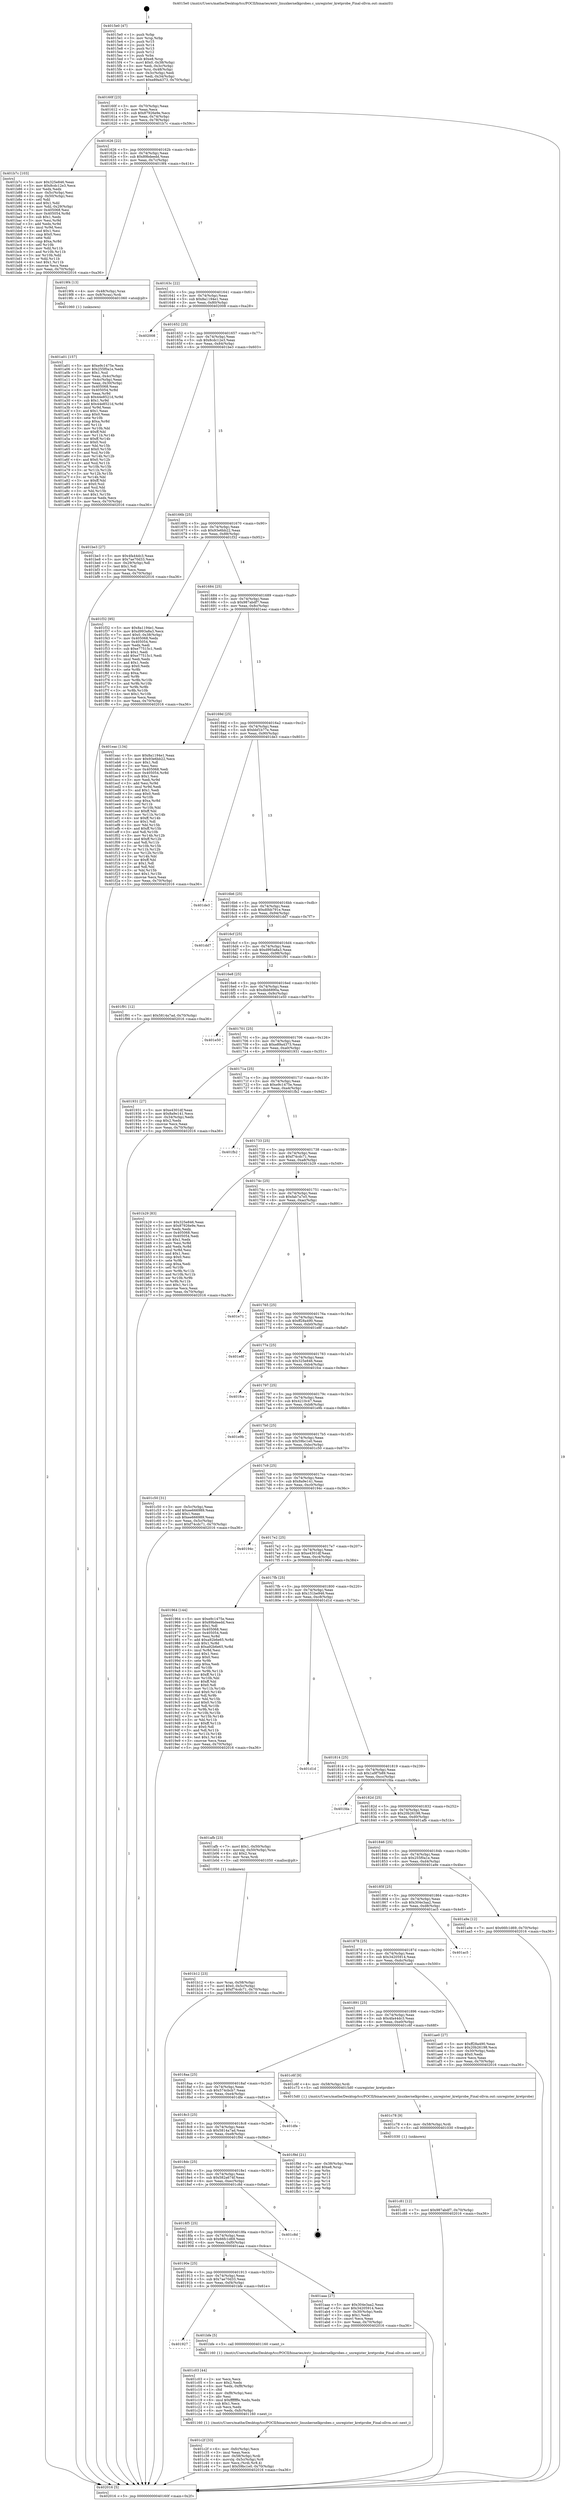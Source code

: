 digraph "0x4015e0" {
  label = "0x4015e0 (/mnt/c/Users/mathe/Desktop/tcc/POCII/binaries/extr_linuxkernelkprobes.c_unregister_kretprobe_Final-ollvm.out::main(0))"
  labelloc = "t"
  node[shape=record]

  Entry [label="",width=0.3,height=0.3,shape=circle,fillcolor=black,style=filled]
  "0x40160f" [label="{
     0x40160f [23]\l
     | [instrs]\l
     &nbsp;&nbsp;0x40160f \<+3\>: mov -0x70(%rbp),%eax\l
     &nbsp;&nbsp;0x401612 \<+2\>: mov %eax,%ecx\l
     &nbsp;&nbsp;0x401614 \<+6\>: sub $0x87926e9e,%ecx\l
     &nbsp;&nbsp;0x40161a \<+3\>: mov %eax,-0x74(%rbp)\l
     &nbsp;&nbsp;0x40161d \<+3\>: mov %ecx,-0x78(%rbp)\l
     &nbsp;&nbsp;0x401620 \<+6\>: je 0000000000401b7c \<main+0x59c\>\l
  }"]
  "0x401b7c" [label="{
     0x401b7c [103]\l
     | [instrs]\l
     &nbsp;&nbsp;0x401b7c \<+5\>: mov $0x325e846,%eax\l
     &nbsp;&nbsp;0x401b81 \<+5\>: mov $0x8cdc12e3,%ecx\l
     &nbsp;&nbsp;0x401b86 \<+2\>: xor %edx,%edx\l
     &nbsp;&nbsp;0x401b88 \<+3\>: mov -0x5c(%rbp),%esi\l
     &nbsp;&nbsp;0x401b8b \<+3\>: cmp -0x50(%rbp),%esi\l
     &nbsp;&nbsp;0x401b8e \<+4\>: setl %dil\l
     &nbsp;&nbsp;0x401b92 \<+4\>: and $0x1,%dil\l
     &nbsp;&nbsp;0x401b96 \<+4\>: mov %dil,-0x29(%rbp)\l
     &nbsp;&nbsp;0x401b9a \<+7\>: mov 0x405068,%esi\l
     &nbsp;&nbsp;0x401ba1 \<+8\>: mov 0x405054,%r8d\l
     &nbsp;&nbsp;0x401ba9 \<+3\>: sub $0x1,%edx\l
     &nbsp;&nbsp;0x401bac \<+3\>: mov %esi,%r9d\l
     &nbsp;&nbsp;0x401baf \<+3\>: add %edx,%r9d\l
     &nbsp;&nbsp;0x401bb2 \<+4\>: imul %r9d,%esi\l
     &nbsp;&nbsp;0x401bb6 \<+3\>: and $0x1,%esi\l
     &nbsp;&nbsp;0x401bb9 \<+3\>: cmp $0x0,%esi\l
     &nbsp;&nbsp;0x401bbc \<+4\>: sete %dil\l
     &nbsp;&nbsp;0x401bc0 \<+4\>: cmp $0xa,%r8d\l
     &nbsp;&nbsp;0x401bc4 \<+4\>: setl %r10b\l
     &nbsp;&nbsp;0x401bc8 \<+3\>: mov %dil,%r11b\l
     &nbsp;&nbsp;0x401bcb \<+3\>: and %r10b,%r11b\l
     &nbsp;&nbsp;0x401bce \<+3\>: xor %r10b,%dil\l
     &nbsp;&nbsp;0x401bd1 \<+3\>: or %dil,%r11b\l
     &nbsp;&nbsp;0x401bd4 \<+4\>: test $0x1,%r11b\l
     &nbsp;&nbsp;0x401bd8 \<+3\>: cmovne %ecx,%eax\l
     &nbsp;&nbsp;0x401bdb \<+3\>: mov %eax,-0x70(%rbp)\l
     &nbsp;&nbsp;0x401bde \<+5\>: jmp 0000000000402016 \<main+0xa36\>\l
  }"]
  "0x401626" [label="{
     0x401626 [22]\l
     | [instrs]\l
     &nbsp;&nbsp;0x401626 \<+5\>: jmp 000000000040162b \<main+0x4b\>\l
     &nbsp;&nbsp;0x40162b \<+3\>: mov -0x74(%rbp),%eax\l
     &nbsp;&nbsp;0x40162e \<+5\>: sub $0x89bdeedd,%eax\l
     &nbsp;&nbsp;0x401633 \<+3\>: mov %eax,-0x7c(%rbp)\l
     &nbsp;&nbsp;0x401636 \<+6\>: je 00000000004019f4 \<main+0x414\>\l
  }"]
  Exit [label="",width=0.3,height=0.3,shape=circle,fillcolor=black,style=filled,peripheries=2]
  "0x4019f4" [label="{
     0x4019f4 [13]\l
     | [instrs]\l
     &nbsp;&nbsp;0x4019f4 \<+4\>: mov -0x48(%rbp),%rax\l
     &nbsp;&nbsp;0x4019f8 \<+4\>: mov 0x8(%rax),%rdi\l
     &nbsp;&nbsp;0x4019fc \<+5\>: call 0000000000401060 \<atoi@plt\>\l
     | [calls]\l
     &nbsp;&nbsp;0x401060 \{1\} (unknown)\l
  }"]
  "0x40163c" [label="{
     0x40163c [22]\l
     | [instrs]\l
     &nbsp;&nbsp;0x40163c \<+5\>: jmp 0000000000401641 \<main+0x61\>\l
     &nbsp;&nbsp;0x401641 \<+3\>: mov -0x74(%rbp),%eax\l
     &nbsp;&nbsp;0x401644 \<+5\>: sub $0x8a1194e1,%eax\l
     &nbsp;&nbsp;0x401649 \<+3\>: mov %eax,-0x80(%rbp)\l
     &nbsp;&nbsp;0x40164c \<+6\>: je 0000000000402008 \<main+0xa28\>\l
  }"]
  "0x401c81" [label="{
     0x401c81 [12]\l
     | [instrs]\l
     &nbsp;&nbsp;0x401c81 \<+7\>: movl $0x987abdf7,-0x70(%rbp)\l
     &nbsp;&nbsp;0x401c88 \<+5\>: jmp 0000000000402016 \<main+0xa36\>\l
  }"]
  "0x402008" [label="{
     0x402008\l
  }", style=dashed]
  "0x401652" [label="{
     0x401652 [25]\l
     | [instrs]\l
     &nbsp;&nbsp;0x401652 \<+5\>: jmp 0000000000401657 \<main+0x77\>\l
     &nbsp;&nbsp;0x401657 \<+3\>: mov -0x74(%rbp),%eax\l
     &nbsp;&nbsp;0x40165a \<+5\>: sub $0x8cdc12e3,%eax\l
     &nbsp;&nbsp;0x40165f \<+6\>: mov %eax,-0x84(%rbp)\l
     &nbsp;&nbsp;0x401665 \<+6\>: je 0000000000401be3 \<main+0x603\>\l
  }"]
  "0x401c78" [label="{
     0x401c78 [9]\l
     | [instrs]\l
     &nbsp;&nbsp;0x401c78 \<+4\>: mov -0x58(%rbp),%rdi\l
     &nbsp;&nbsp;0x401c7c \<+5\>: call 0000000000401030 \<free@plt\>\l
     | [calls]\l
     &nbsp;&nbsp;0x401030 \{1\} (unknown)\l
  }"]
  "0x401be3" [label="{
     0x401be3 [27]\l
     | [instrs]\l
     &nbsp;&nbsp;0x401be3 \<+5\>: mov $0x4fa44dc3,%eax\l
     &nbsp;&nbsp;0x401be8 \<+5\>: mov $0x7ae70d33,%ecx\l
     &nbsp;&nbsp;0x401bed \<+3\>: mov -0x29(%rbp),%dl\l
     &nbsp;&nbsp;0x401bf0 \<+3\>: test $0x1,%dl\l
     &nbsp;&nbsp;0x401bf3 \<+3\>: cmovne %ecx,%eax\l
     &nbsp;&nbsp;0x401bf6 \<+3\>: mov %eax,-0x70(%rbp)\l
     &nbsp;&nbsp;0x401bf9 \<+5\>: jmp 0000000000402016 \<main+0xa36\>\l
  }"]
  "0x40166b" [label="{
     0x40166b [25]\l
     | [instrs]\l
     &nbsp;&nbsp;0x40166b \<+5\>: jmp 0000000000401670 \<main+0x90\>\l
     &nbsp;&nbsp;0x401670 \<+3\>: mov -0x74(%rbp),%eax\l
     &nbsp;&nbsp;0x401673 \<+5\>: sub $0x93e6bb22,%eax\l
     &nbsp;&nbsp;0x401678 \<+6\>: mov %eax,-0x88(%rbp)\l
     &nbsp;&nbsp;0x40167e \<+6\>: je 0000000000401f32 \<main+0x952\>\l
  }"]
  "0x401c2f" [label="{
     0x401c2f [33]\l
     | [instrs]\l
     &nbsp;&nbsp;0x401c2f \<+6\>: mov -0xfc(%rbp),%ecx\l
     &nbsp;&nbsp;0x401c35 \<+3\>: imul %eax,%ecx\l
     &nbsp;&nbsp;0x401c38 \<+4\>: mov -0x58(%rbp),%rdi\l
     &nbsp;&nbsp;0x401c3c \<+4\>: movslq -0x5c(%rbp),%r8\l
     &nbsp;&nbsp;0x401c40 \<+4\>: mov %ecx,(%rdi,%r8,4)\l
     &nbsp;&nbsp;0x401c44 \<+7\>: movl $0x59bc1e0,-0x70(%rbp)\l
     &nbsp;&nbsp;0x401c4b \<+5\>: jmp 0000000000402016 \<main+0xa36\>\l
  }"]
  "0x401f32" [label="{
     0x401f32 [95]\l
     | [instrs]\l
     &nbsp;&nbsp;0x401f32 \<+5\>: mov $0x8a1194e1,%eax\l
     &nbsp;&nbsp;0x401f37 \<+5\>: mov $0xd993a8a3,%ecx\l
     &nbsp;&nbsp;0x401f3c \<+7\>: movl $0x0,-0x38(%rbp)\l
     &nbsp;&nbsp;0x401f43 \<+7\>: mov 0x405068,%edx\l
     &nbsp;&nbsp;0x401f4a \<+7\>: mov 0x405054,%esi\l
     &nbsp;&nbsp;0x401f51 \<+2\>: mov %edx,%edi\l
     &nbsp;&nbsp;0x401f53 \<+6\>: sub $0xe77515c1,%edi\l
     &nbsp;&nbsp;0x401f59 \<+3\>: sub $0x1,%edi\l
     &nbsp;&nbsp;0x401f5c \<+6\>: add $0xe77515c1,%edi\l
     &nbsp;&nbsp;0x401f62 \<+3\>: imul %edi,%edx\l
     &nbsp;&nbsp;0x401f65 \<+3\>: and $0x1,%edx\l
     &nbsp;&nbsp;0x401f68 \<+3\>: cmp $0x0,%edx\l
     &nbsp;&nbsp;0x401f6b \<+4\>: sete %r8b\l
     &nbsp;&nbsp;0x401f6f \<+3\>: cmp $0xa,%esi\l
     &nbsp;&nbsp;0x401f72 \<+4\>: setl %r9b\l
     &nbsp;&nbsp;0x401f76 \<+3\>: mov %r8b,%r10b\l
     &nbsp;&nbsp;0x401f79 \<+3\>: and %r9b,%r10b\l
     &nbsp;&nbsp;0x401f7c \<+3\>: xor %r9b,%r8b\l
     &nbsp;&nbsp;0x401f7f \<+3\>: or %r8b,%r10b\l
     &nbsp;&nbsp;0x401f82 \<+4\>: test $0x1,%r10b\l
     &nbsp;&nbsp;0x401f86 \<+3\>: cmovne %ecx,%eax\l
     &nbsp;&nbsp;0x401f89 \<+3\>: mov %eax,-0x70(%rbp)\l
     &nbsp;&nbsp;0x401f8c \<+5\>: jmp 0000000000402016 \<main+0xa36\>\l
  }"]
  "0x401684" [label="{
     0x401684 [25]\l
     | [instrs]\l
     &nbsp;&nbsp;0x401684 \<+5\>: jmp 0000000000401689 \<main+0xa9\>\l
     &nbsp;&nbsp;0x401689 \<+3\>: mov -0x74(%rbp),%eax\l
     &nbsp;&nbsp;0x40168c \<+5\>: sub $0x987abdf7,%eax\l
     &nbsp;&nbsp;0x401691 \<+6\>: mov %eax,-0x8c(%rbp)\l
     &nbsp;&nbsp;0x401697 \<+6\>: je 0000000000401eac \<main+0x8cc\>\l
  }"]
  "0x401c03" [label="{
     0x401c03 [44]\l
     | [instrs]\l
     &nbsp;&nbsp;0x401c03 \<+2\>: xor %ecx,%ecx\l
     &nbsp;&nbsp;0x401c05 \<+5\>: mov $0x2,%edx\l
     &nbsp;&nbsp;0x401c0a \<+6\>: mov %edx,-0xf8(%rbp)\l
     &nbsp;&nbsp;0x401c10 \<+1\>: cltd\l
     &nbsp;&nbsp;0x401c11 \<+6\>: mov -0xf8(%rbp),%esi\l
     &nbsp;&nbsp;0x401c17 \<+2\>: idiv %esi\l
     &nbsp;&nbsp;0x401c19 \<+6\>: imul $0xfffffffe,%edx,%edx\l
     &nbsp;&nbsp;0x401c1f \<+3\>: sub $0x1,%ecx\l
     &nbsp;&nbsp;0x401c22 \<+2\>: sub %ecx,%edx\l
     &nbsp;&nbsp;0x401c24 \<+6\>: mov %edx,-0xfc(%rbp)\l
     &nbsp;&nbsp;0x401c2a \<+5\>: call 0000000000401160 \<next_i\>\l
     | [calls]\l
     &nbsp;&nbsp;0x401160 \{1\} (/mnt/c/Users/mathe/Desktop/tcc/POCII/binaries/extr_linuxkernelkprobes.c_unregister_kretprobe_Final-ollvm.out::next_i)\l
  }"]
  "0x401eac" [label="{
     0x401eac [134]\l
     | [instrs]\l
     &nbsp;&nbsp;0x401eac \<+5\>: mov $0x8a1194e1,%eax\l
     &nbsp;&nbsp;0x401eb1 \<+5\>: mov $0x93e6bb22,%ecx\l
     &nbsp;&nbsp;0x401eb6 \<+2\>: mov $0x1,%dl\l
     &nbsp;&nbsp;0x401eb8 \<+2\>: xor %esi,%esi\l
     &nbsp;&nbsp;0x401eba \<+7\>: mov 0x405068,%edi\l
     &nbsp;&nbsp;0x401ec1 \<+8\>: mov 0x405054,%r8d\l
     &nbsp;&nbsp;0x401ec9 \<+3\>: sub $0x1,%esi\l
     &nbsp;&nbsp;0x401ecc \<+3\>: mov %edi,%r9d\l
     &nbsp;&nbsp;0x401ecf \<+3\>: add %esi,%r9d\l
     &nbsp;&nbsp;0x401ed2 \<+4\>: imul %r9d,%edi\l
     &nbsp;&nbsp;0x401ed6 \<+3\>: and $0x1,%edi\l
     &nbsp;&nbsp;0x401ed9 \<+3\>: cmp $0x0,%edi\l
     &nbsp;&nbsp;0x401edc \<+4\>: sete %r10b\l
     &nbsp;&nbsp;0x401ee0 \<+4\>: cmp $0xa,%r8d\l
     &nbsp;&nbsp;0x401ee4 \<+4\>: setl %r11b\l
     &nbsp;&nbsp;0x401ee8 \<+3\>: mov %r10b,%bl\l
     &nbsp;&nbsp;0x401eeb \<+3\>: xor $0xff,%bl\l
     &nbsp;&nbsp;0x401eee \<+3\>: mov %r11b,%r14b\l
     &nbsp;&nbsp;0x401ef1 \<+4\>: xor $0xff,%r14b\l
     &nbsp;&nbsp;0x401ef5 \<+3\>: xor $0x1,%dl\l
     &nbsp;&nbsp;0x401ef8 \<+3\>: mov %bl,%r15b\l
     &nbsp;&nbsp;0x401efb \<+4\>: and $0xff,%r15b\l
     &nbsp;&nbsp;0x401eff \<+3\>: and %dl,%r10b\l
     &nbsp;&nbsp;0x401f02 \<+3\>: mov %r14b,%r12b\l
     &nbsp;&nbsp;0x401f05 \<+4\>: and $0xff,%r12b\l
     &nbsp;&nbsp;0x401f09 \<+3\>: and %dl,%r11b\l
     &nbsp;&nbsp;0x401f0c \<+3\>: or %r10b,%r15b\l
     &nbsp;&nbsp;0x401f0f \<+3\>: or %r11b,%r12b\l
     &nbsp;&nbsp;0x401f12 \<+3\>: xor %r12b,%r15b\l
     &nbsp;&nbsp;0x401f15 \<+3\>: or %r14b,%bl\l
     &nbsp;&nbsp;0x401f18 \<+3\>: xor $0xff,%bl\l
     &nbsp;&nbsp;0x401f1b \<+3\>: or $0x1,%dl\l
     &nbsp;&nbsp;0x401f1e \<+2\>: and %dl,%bl\l
     &nbsp;&nbsp;0x401f20 \<+3\>: or %bl,%r15b\l
     &nbsp;&nbsp;0x401f23 \<+4\>: test $0x1,%r15b\l
     &nbsp;&nbsp;0x401f27 \<+3\>: cmovne %ecx,%eax\l
     &nbsp;&nbsp;0x401f2a \<+3\>: mov %eax,-0x70(%rbp)\l
     &nbsp;&nbsp;0x401f2d \<+5\>: jmp 0000000000402016 \<main+0xa36\>\l
  }"]
  "0x40169d" [label="{
     0x40169d [25]\l
     | [instrs]\l
     &nbsp;&nbsp;0x40169d \<+5\>: jmp 00000000004016a2 \<main+0xc2\>\l
     &nbsp;&nbsp;0x4016a2 \<+3\>: mov -0x74(%rbp),%eax\l
     &nbsp;&nbsp;0x4016a5 \<+5\>: sub $0xbbf1b77e,%eax\l
     &nbsp;&nbsp;0x4016aa \<+6\>: mov %eax,-0x90(%rbp)\l
     &nbsp;&nbsp;0x4016b0 \<+6\>: je 0000000000401de3 \<main+0x803\>\l
  }"]
  "0x401927" [label="{
     0x401927\l
  }", style=dashed]
  "0x401de3" [label="{
     0x401de3\l
  }", style=dashed]
  "0x4016b6" [label="{
     0x4016b6 [25]\l
     | [instrs]\l
     &nbsp;&nbsp;0x4016b6 \<+5\>: jmp 00000000004016bb \<main+0xdb\>\l
     &nbsp;&nbsp;0x4016bb \<+3\>: mov -0x74(%rbp),%eax\l
     &nbsp;&nbsp;0x4016be \<+5\>: sub $0xd0bb791e,%eax\l
     &nbsp;&nbsp;0x4016c3 \<+6\>: mov %eax,-0x94(%rbp)\l
     &nbsp;&nbsp;0x4016c9 \<+6\>: je 0000000000401dd7 \<main+0x7f7\>\l
  }"]
  "0x401bfe" [label="{
     0x401bfe [5]\l
     | [instrs]\l
     &nbsp;&nbsp;0x401bfe \<+5\>: call 0000000000401160 \<next_i\>\l
     | [calls]\l
     &nbsp;&nbsp;0x401160 \{1\} (/mnt/c/Users/mathe/Desktop/tcc/POCII/binaries/extr_linuxkernelkprobes.c_unregister_kretprobe_Final-ollvm.out::next_i)\l
  }"]
  "0x401dd7" [label="{
     0x401dd7\l
  }", style=dashed]
  "0x4016cf" [label="{
     0x4016cf [25]\l
     | [instrs]\l
     &nbsp;&nbsp;0x4016cf \<+5\>: jmp 00000000004016d4 \<main+0xf4\>\l
     &nbsp;&nbsp;0x4016d4 \<+3\>: mov -0x74(%rbp),%eax\l
     &nbsp;&nbsp;0x4016d7 \<+5\>: sub $0xd993a8a3,%eax\l
     &nbsp;&nbsp;0x4016dc \<+6\>: mov %eax,-0x98(%rbp)\l
     &nbsp;&nbsp;0x4016e2 \<+6\>: je 0000000000401f91 \<main+0x9b1\>\l
  }"]
  "0x401b12" [label="{
     0x401b12 [23]\l
     | [instrs]\l
     &nbsp;&nbsp;0x401b12 \<+4\>: mov %rax,-0x58(%rbp)\l
     &nbsp;&nbsp;0x401b16 \<+7\>: movl $0x0,-0x5c(%rbp)\l
     &nbsp;&nbsp;0x401b1d \<+7\>: movl $0xf74cdc71,-0x70(%rbp)\l
     &nbsp;&nbsp;0x401b24 \<+5\>: jmp 0000000000402016 \<main+0xa36\>\l
  }"]
  "0x401f91" [label="{
     0x401f91 [12]\l
     | [instrs]\l
     &nbsp;&nbsp;0x401f91 \<+7\>: movl $0x5814a7ad,-0x70(%rbp)\l
     &nbsp;&nbsp;0x401f98 \<+5\>: jmp 0000000000402016 \<main+0xa36\>\l
  }"]
  "0x4016e8" [label="{
     0x4016e8 [25]\l
     | [instrs]\l
     &nbsp;&nbsp;0x4016e8 \<+5\>: jmp 00000000004016ed \<main+0x10d\>\l
     &nbsp;&nbsp;0x4016ed \<+3\>: mov -0x74(%rbp),%eax\l
     &nbsp;&nbsp;0x4016f0 \<+5\>: sub $0xdbb6890a,%eax\l
     &nbsp;&nbsp;0x4016f5 \<+6\>: mov %eax,-0x9c(%rbp)\l
     &nbsp;&nbsp;0x4016fb \<+6\>: je 0000000000401e50 \<main+0x870\>\l
  }"]
  "0x40190e" [label="{
     0x40190e [25]\l
     | [instrs]\l
     &nbsp;&nbsp;0x40190e \<+5\>: jmp 0000000000401913 \<main+0x333\>\l
     &nbsp;&nbsp;0x401913 \<+3\>: mov -0x74(%rbp),%eax\l
     &nbsp;&nbsp;0x401916 \<+5\>: sub $0x7ae70d33,%eax\l
     &nbsp;&nbsp;0x40191b \<+6\>: mov %eax,-0xf4(%rbp)\l
     &nbsp;&nbsp;0x401921 \<+6\>: je 0000000000401bfe \<main+0x61e\>\l
  }"]
  "0x401e50" [label="{
     0x401e50\l
  }", style=dashed]
  "0x401701" [label="{
     0x401701 [25]\l
     | [instrs]\l
     &nbsp;&nbsp;0x401701 \<+5\>: jmp 0000000000401706 \<main+0x126\>\l
     &nbsp;&nbsp;0x401706 \<+3\>: mov -0x74(%rbp),%eax\l
     &nbsp;&nbsp;0x401709 \<+5\>: sub $0xe89a4373,%eax\l
     &nbsp;&nbsp;0x40170e \<+6\>: mov %eax,-0xa0(%rbp)\l
     &nbsp;&nbsp;0x401714 \<+6\>: je 0000000000401931 \<main+0x351\>\l
  }"]
  "0x401aaa" [label="{
     0x401aaa [27]\l
     | [instrs]\l
     &nbsp;&nbsp;0x401aaa \<+5\>: mov $0x304e3aa2,%eax\l
     &nbsp;&nbsp;0x401aaf \<+5\>: mov $0x34205914,%ecx\l
     &nbsp;&nbsp;0x401ab4 \<+3\>: mov -0x30(%rbp),%edx\l
     &nbsp;&nbsp;0x401ab7 \<+3\>: cmp $0x1,%edx\l
     &nbsp;&nbsp;0x401aba \<+3\>: cmovl %ecx,%eax\l
     &nbsp;&nbsp;0x401abd \<+3\>: mov %eax,-0x70(%rbp)\l
     &nbsp;&nbsp;0x401ac0 \<+5\>: jmp 0000000000402016 \<main+0xa36\>\l
  }"]
  "0x401931" [label="{
     0x401931 [27]\l
     | [instrs]\l
     &nbsp;&nbsp;0x401931 \<+5\>: mov $0xe4301df,%eax\l
     &nbsp;&nbsp;0x401936 \<+5\>: mov $0x8a9e141,%ecx\l
     &nbsp;&nbsp;0x40193b \<+3\>: mov -0x34(%rbp),%edx\l
     &nbsp;&nbsp;0x40193e \<+3\>: cmp $0x2,%edx\l
     &nbsp;&nbsp;0x401941 \<+3\>: cmovne %ecx,%eax\l
     &nbsp;&nbsp;0x401944 \<+3\>: mov %eax,-0x70(%rbp)\l
     &nbsp;&nbsp;0x401947 \<+5\>: jmp 0000000000402016 \<main+0xa36\>\l
  }"]
  "0x40171a" [label="{
     0x40171a [25]\l
     | [instrs]\l
     &nbsp;&nbsp;0x40171a \<+5\>: jmp 000000000040171f \<main+0x13f\>\l
     &nbsp;&nbsp;0x40171f \<+3\>: mov -0x74(%rbp),%eax\l
     &nbsp;&nbsp;0x401722 \<+5\>: sub $0xe9c1475e,%eax\l
     &nbsp;&nbsp;0x401727 \<+6\>: mov %eax,-0xa4(%rbp)\l
     &nbsp;&nbsp;0x40172d \<+6\>: je 0000000000401fb2 \<main+0x9d2\>\l
  }"]
  "0x402016" [label="{
     0x402016 [5]\l
     | [instrs]\l
     &nbsp;&nbsp;0x402016 \<+5\>: jmp 000000000040160f \<main+0x2f\>\l
  }"]
  "0x4015e0" [label="{
     0x4015e0 [47]\l
     | [instrs]\l
     &nbsp;&nbsp;0x4015e0 \<+1\>: push %rbp\l
     &nbsp;&nbsp;0x4015e1 \<+3\>: mov %rsp,%rbp\l
     &nbsp;&nbsp;0x4015e4 \<+2\>: push %r15\l
     &nbsp;&nbsp;0x4015e6 \<+2\>: push %r14\l
     &nbsp;&nbsp;0x4015e8 \<+2\>: push %r13\l
     &nbsp;&nbsp;0x4015ea \<+2\>: push %r12\l
     &nbsp;&nbsp;0x4015ec \<+1\>: push %rbx\l
     &nbsp;&nbsp;0x4015ed \<+7\>: sub $0xe8,%rsp\l
     &nbsp;&nbsp;0x4015f4 \<+7\>: movl $0x0,-0x38(%rbp)\l
     &nbsp;&nbsp;0x4015fb \<+3\>: mov %edi,-0x3c(%rbp)\l
     &nbsp;&nbsp;0x4015fe \<+4\>: mov %rsi,-0x48(%rbp)\l
     &nbsp;&nbsp;0x401602 \<+3\>: mov -0x3c(%rbp),%edi\l
     &nbsp;&nbsp;0x401605 \<+3\>: mov %edi,-0x34(%rbp)\l
     &nbsp;&nbsp;0x401608 \<+7\>: movl $0xe89a4373,-0x70(%rbp)\l
  }"]
  "0x4018f5" [label="{
     0x4018f5 [25]\l
     | [instrs]\l
     &nbsp;&nbsp;0x4018f5 \<+5\>: jmp 00000000004018fa \<main+0x31a\>\l
     &nbsp;&nbsp;0x4018fa \<+3\>: mov -0x74(%rbp),%eax\l
     &nbsp;&nbsp;0x4018fd \<+5\>: sub $0x66fc1d69,%eax\l
     &nbsp;&nbsp;0x401902 \<+6\>: mov %eax,-0xf0(%rbp)\l
     &nbsp;&nbsp;0x401908 \<+6\>: je 0000000000401aaa \<main+0x4ca\>\l
  }"]
  "0x401fb2" [label="{
     0x401fb2\l
  }", style=dashed]
  "0x401733" [label="{
     0x401733 [25]\l
     | [instrs]\l
     &nbsp;&nbsp;0x401733 \<+5\>: jmp 0000000000401738 \<main+0x158\>\l
     &nbsp;&nbsp;0x401738 \<+3\>: mov -0x74(%rbp),%eax\l
     &nbsp;&nbsp;0x40173b \<+5\>: sub $0xf74cdc71,%eax\l
     &nbsp;&nbsp;0x401740 \<+6\>: mov %eax,-0xa8(%rbp)\l
     &nbsp;&nbsp;0x401746 \<+6\>: je 0000000000401b29 \<main+0x549\>\l
  }"]
  "0x401c8d" [label="{
     0x401c8d\l
  }", style=dashed]
  "0x401b29" [label="{
     0x401b29 [83]\l
     | [instrs]\l
     &nbsp;&nbsp;0x401b29 \<+5\>: mov $0x325e846,%eax\l
     &nbsp;&nbsp;0x401b2e \<+5\>: mov $0x87926e9e,%ecx\l
     &nbsp;&nbsp;0x401b33 \<+2\>: xor %edx,%edx\l
     &nbsp;&nbsp;0x401b35 \<+7\>: mov 0x405068,%esi\l
     &nbsp;&nbsp;0x401b3c \<+7\>: mov 0x405054,%edi\l
     &nbsp;&nbsp;0x401b43 \<+3\>: sub $0x1,%edx\l
     &nbsp;&nbsp;0x401b46 \<+3\>: mov %esi,%r8d\l
     &nbsp;&nbsp;0x401b49 \<+3\>: add %edx,%r8d\l
     &nbsp;&nbsp;0x401b4c \<+4\>: imul %r8d,%esi\l
     &nbsp;&nbsp;0x401b50 \<+3\>: and $0x1,%esi\l
     &nbsp;&nbsp;0x401b53 \<+3\>: cmp $0x0,%esi\l
     &nbsp;&nbsp;0x401b56 \<+4\>: sete %r9b\l
     &nbsp;&nbsp;0x401b5a \<+3\>: cmp $0xa,%edi\l
     &nbsp;&nbsp;0x401b5d \<+4\>: setl %r10b\l
     &nbsp;&nbsp;0x401b61 \<+3\>: mov %r9b,%r11b\l
     &nbsp;&nbsp;0x401b64 \<+3\>: and %r10b,%r11b\l
     &nbsp;&nbsp;0x401b67 \<+3\>: xor %r10b,%r9b\l
     &nbsp;&nbsp;0x401b6a \<+3\>: or %r9b,%r11b\l
     &nbsp;&nbsp;0x401b6d \<+4\>: test $0x1,%r11b\l
     &nbsp;&nbsp;0x401b71 \<+3\>: cmovne %ecx,%eax\l
     &nbsp;&nbsp;0x401b74 \<+3\>: mov %eax,-0x70(%rbp)\l
     &nbsp;&nbsp;0x401b77 \<+5\>: jmp 0000000000402016 \<main+0xa36\>\l
  }"]
  "0x40174c" [label="{
     0x40174c [25]\l
     | [instrs]\l
     &nbsp;&nbsp;0x40174c \<+5\>: jmp 0000000000401751 \<main+0x171\>\l
     &nbsp;&nbsp;0x401751 \<+3\>: mov -0x74(%rbp),%eax\l
     &nbsp;&nbsp;0x401754 \<+5\>: sub $0xfab7a7e5,%eax\l
     &nbsp;&nbsp;0x401759 \<+6\>: mov %eax,-0xac(%rbp)\l
     &nbsp;&nbsp;0x40175f \<+6\>: je 0000000000401e71 \<main+0x891\>\l
  }"]
  "0x4018dc" [label="{
     0x4018dc [25]\l
     | [instrs]\l
     &nbsp;&nbsp;0x4018dc \<+5\>: jmp 00000000004018e1 \<main+0x301\>\l
     &nbsp;&nbsp;0x4018e1 \<+3\>: mov -0x74(%rbp),%eax\l
     &nbsp;&nbsp;0x4018e4 \<+5\>: sub $0x582a674f,%eax\l
     &nbsp;&nbsp;0x4018e9 \<+6\>: mov %eax,-0xec(%rbp)\l
     &nbsp;&nbsp;0x4018ef \<+6\>: je 0000000000401c8d \<main+0x6ad\>\l
  }"]
  "0x401e71" [label="{
     0x401e71\l
  }", style=dashed]
  "0x401765" [label="{
     0x401765 [25]\l
     | [instrs]\l
     &nbsp;&nbsp;0x401765 \<+5\>: jmp 000000000040176a \<main+0x18a\>\l
     &nbsp;&nbsp;0x40176a \<+3\>: mov -0x74(%rbp),%eax\l
     &nbsp;&nbsp;0x40176d \<+5\>: sub $0xff28a490,%eax\l
     &nbsp;&nbsp;0x401772 \<+6\>: mov %eax,-0xb0(%rbp)\l
     &nbsp;&nbsp;0x401778 \<+6\>: je 0000000000401e8f \<main+0x8af\>\l
  }"]
  "0x401f9d" [label="{
     0x401f9d [21]\l
     | [instrs]\l
     &nbsp;&nbsp;0x401f9d \<+3\>: mov -0x38(%rbp),%eax\l
     &nbsp;&nbsp;0x401fa0 \<+7\>: add $0xe8,%rsp\l
     &nbsp;&nbsp;0x401fa7 \<+1\>: pop %rbx\l
     &nbsp;&nbsp;0x401fa8 \<+2\>: pop %r12\l
     &nbsp;&nbsp;0x401faa \<+2\>: pop %r13\l
     &nbsp;&nbsp;0x401fac \<+2\>: pop %r14\l
     &nbsp;&nbsp;0x401fae \<+2\>: pop %r15\l
     &nbsp;&nbsp;0x401fb0 \<+1\>: pop %rbp\l
     &nbsp;&nbsp;0x401fb1 \<+1\>: ret\l
  }"]
  "0x401e8f" [label="{
     0x401e8f\l
  }", style=dashed]
  "0x40177e" [label="{
     0x40177e [25]\l
     | [instrs]\l
     &nbsp;&nbsp;0x40177e \<+5\>: jmp 0000000000401783 \<main+0x1a3\>\l
     &nbsp;&nbsp;0x401783 \<+3\>: mov -0x74(%rbp),%eax\l
     &nbsp;&nbsp;0x401786 \<+5\>: sub $0x325e846,%eax\l
     &nbsp;&nbsp;0x40178b \<+6\>: mov %eax,-0xb4(%rbp)\l
     &nbsp;&nbsp;0x401791 \<+6\>: je 0000000000401fce \<main+0x9ee\>\l
  }"]
  "0x4018c3" [label="{
     0x4018c3 [25]\l
     | [instrs]\l
     &nbsp;&nbsp;0x4018c3 \<+5\>: jmp 00000000004018c8 \<main+0x2e8\>\l
     &nbsp;&nbsp;0x4018c8 \<+3\>: mov -0x74(%rbp),%eax\l
     &nbsp;&nbsp;0x4018cb \<+5\>: sub $0x5814a7ad,%eax\l
     &nbsp;&nbsp;0x4018d0 \<+6\>: mov %eax,-0xe8(%rbp)\l
     &nbsp;&nbsp;0x4018d6 \<+6\>: je 0000000000401f9d \<main+0x9bd\>\l
  }"]
  "0x401fce" [label="{
     0x401fce\l
  }", style=dashed]
  "0x401797" [label="{
     0x401797 [25]\l
     | [instrs]\l
     &nbsp;&nbsp;0x401797 \<+5\>: jmp 000000000040179c \<main+0x1bc\>\l
     &nbsp;&nbsp;0x40179c \<+3\>: mov -0x74(%rbp),%eax\l
     &nbsp;&nbsp;0x40179f \<+5\>: sub $0x4210c47,%eax\l
     &nbsp;&nbsp;0x4017a4 \<+6\>: mov %eax,-0xb8(%rbp)\l
     &nbsp;&nbsp;0x4017aa \<+6\>: je 0000000000401e9b \<main+0x8bb\>\l
  }"]
  "0x401dfe" [label="{
     0x401dfe\l
  }", style=dashed]
  "0x401e9b" [label="{
     0x401e9b\l
  }", style=dashed]
  "0x4017b0" [label="{
     0x4017b0 [25]\l
     | [instrs]\l
     &nbsp;&nbsp;0x4017b0 \<+5\>: jmp 00000000004017b5 \<main+0x1d5\>\l
     &nbsp;&nbsp;0x4017b5 \<+3\>: mov -0x74(%rbp),%eax\l
     &nbsp;&nbsp;0x4017b8 \<+5\>: sub $0x59bc1e0,%eax\l
     &nbsp;&nbsp;0x4017bd \<+6\>: mov %eax,-0xbc(%rbp)\l
     &nbsp;&nbsp;0x4017c3 \<+6\>: je 0000000000401c50 \<main+0x670\>\l
  }"]
  "0x4018aa" [label="{
     0x4018aa [25]\l
     | [instrs]\l
     &nbsp;&nbsp;0x4018aa \<+5\>: jmp 00000000004018af \<main+0x2cf\>\l
     &nbsp;&nbsp;0x4018af \<+3\>: mov -0x74(%rbp),%eax\l
     &nbsp;&nbsp;0x4018b2 \<+5\>: sub $0x574cbcb7,%eax\l
     &nbsp;&nbsp;0x4018b7 \<+6\>: mov %eax,-0xe4(%rbp)\l
     &nbsp;&nbsp;0x4018bd \<+6\>: je 0000000000401dfe \<main+0x81e\>\l
  }"]
  "0x401c50" [label="{
     0x401c50 [31]\l
     | [instrs]\l
     &nbsp;&nbsp;0x401c50 \<+3\>: mov -0x5c(%rbp),%eax\l
     &nbsp;&nbsp;0x401c53 \<+5\>: add $0xee666989,%eax\l
     &nbsp;&nbsp;0x401c58 \<+3\>: add $0x1,%eax\l
     &nbsp;&nbsp;0x401c5b \<+5\>: sub $0xee666989,%eax\l
     &nbsp;&nbsp;0x401c60 \<+3\>: mov %eax,-0x5c(%rbp)\l
     &nbsp;&nbsp;0x401c63 \<+7\>: movl $0xf74cdc71,-0x70(%rbp)\l
     &nbsp;&nbsp;0x401c6a \<+5\>: jmp 0000000000402016 \<main+0xa36\>\l
  }"]
  "0x4017c9" [label="{
     0x4017c9 [25]\l
     | [instrs]\l
     &nbsp;&nbsp;0x4017c9 \<+5\>: jmp 00000000004017ce \<main+0x1ee\>\l
     &nbsp;&nbsp;0x4017ce \<+3\>: mov -0x74(%rbp),%eax\l
     &nbsp;&nbsp;0x4017d1 \<+5\>: sub $0x8a9e141,%eax\l
     &nbsp;&nbsp;0x4017d6 \<+6\>: mov %eax,-0xc0(%rbp)\l
     &nbsp;&nbsp;0x4017dc \<+6\>: je 000000000040194c \<main+0x36c\>\l
  }"]
  "0x401c6f" [label="{
     0x401c6f [9]\l
     | [instrs]\l
     &nbsp;&nbsp;0x401c6f \<+4\>: mov -0x58(%rbp),%rdi\l
     &nbsp;&nbsp;0x401c73 \<+5\>: call 00000000004015d0 \<unregister_kretprobe\>\l
     | [calls]\l
     &nbsp;&nbsp;0x4015d0 \{1\} (/mnt/c/Users/mathe/Desktop/tcc/POCII/binaries/extr_linuxkernelkprobes.c_unregister_kretprobe_Final-ollvm.out::unregister_kretprobe)\l
  }"]
  "0x40194c" [label="{
     0x40194c\l
  }", style=dashed]
  "0x4017e2" [label="{
     0x4017e2 [25]\l
     | [instrs]\l
     &nbsp;&nbsp;0x4017e2 \<+5\>: jmp 00000000004017e7 \<main+0x207\>\l
     &nbsp;&nbsp;0x4017e7 \<+3\>: mov -0x74(%rbp),%eax\l
     &nbsp;&nbsp;0x4017ea \<+5\>: sub $0xe4301df,%eax\l
     &nbsp;&nbsp;0x4017ef \<+6\>: mov %eax,-0xc4(%rbp)\l
     &nbsp;&nbsp;0x4017f5 \<+6\>: je 0000000000401964 \<main+0x384\>\l
  }"]
  "0x401891" [label="{
     0x401891 [25]\l
     | [instrs]\l
     &nbsp;&nbsp;0x401891 \<+5\>: jmp 0000000000401896 \<main+0x2b6\>\l
     &nbsp;&nbsp;0x401896 \<+3\>: mov -0x74(%rbp),%eax\l
     &nbsp;&nbsp;0x401899 \<+5\>: sub $0x4fa44dc3,%eax\l
     &nbsp;&nbsp;0x40189e \<+6\>: mov %eax,-0xe0(%rbp)\l
     &nbsp;&nbsp;0x4018a4 \<+6\>: je 0000000000401c6f \<main+0x68f\>\l
  }"]
  "0x401964" [label="{
     0x401964 [144]\l
     | [instrs]\l
     &nbsp;&nbsp;0x401964 \<+5\>: mov $0xe9c1475e,%eax\l
     &nbsp;&nbsp;0x401969 \<+5\>: mov $0x89bdeedd,%ecx\l
     &nbsp;&nbsp;0x40196e \<+2\>: mov $0x1,%dl\l
     &nbsp;&nbsp;0x401970 \<+7\>: mov 0x405068,%esi\l
     &nbsp;&nbsp;0x401977 \<+7\>: mov 0x405054,%edi\l
     &nbsp;&nbsp;0x40197e \<+3\>: mov %esi,%r8d\l
     &nbsp;&nbsp;0x401981 \<+7\>: add $0xa92b6e65,%r8d\l
     &nbsp;&nbsp;0x401988 \<+4\>: sub $0x1,%r8d\l
     &nbsp;&nbsp;0x40198c \<+7\>: sub $0xa92b6e65,%r8d\l
     &nbsp;&nbsp;0x401993 \<+4\>: imul %r8d,%esi\l
     &nbsp;&nbsp;0x401997 \<+3\>: and $0x1,%esi\l
     &nbsp;&nbsp;0x40199a \<+3\>: cmp $0x0,%esi\l
     &nbsp;&nbsp;0x40199d \<+4\>: sete %r9b\l
     &nbsp;&nbsp;0x4019a1 \<+3\>: cmp $0xa,%edi\l
     &nbsp;&nbsp;0x4019a4 \<+4\>: setl %r10b\l
     &nbsp;&nbsp;0x4019a8 \<+3\>: mov %r9b,%r11b\l
     &nbsp;&nbsp;0x4019ab \<+4\>: xor $0xff,%r11b\l
     &nbsp;&nbsp;0x4019af \<+3\>: mov %r10b,%bl\l
     &nbsp;&nbsp;0x4019b2 \<+3\>: xor $0xff,%bl\l
     &nbsp;&nbsp;0x4019b5 \<+3\>: xor $0x0,%dl\l
     &nbsp;&nbsp;0x4019b8 \<+3\>: mov %r11b,%r14b\l
     &nbsp;&nbsp;0x4019bb \<+4\>: and $0x0,%r14b\l
     &nbsp;&nbsp;0x4019bf \<+3\>: and %dl,%r9b\l
     &nbsp;&nbsp;0x4019c2 \<+3\>: mov %bl,%r15b\l
     &nbsp;&nbsp;0x4019c5 \<+4\>: and $0x0,%r15b\l
     &nbsp;&nbsp;0x4019c9 \<+3\>: and %dl,%r10b\l
     &nbsp;&nbsp;0x4019cc \<+3\>: or %r9b,%r14b\l
     &nbsp;&nbsp;0x4019cf \<+3\>: or %r10b,%r15b\l
     &nbsp;&nbsp;0x4019d2 \<+3\>: xor %r15b,%r14b\l
     &nbsp;&nbsp;0x4019d5 \<+3\>: or %bl,%r11b\l
     &nbsp;&nbsp;0x4019d8 \<+4\>: xor $0xff,%r11b\l
     &nbsp;&nbsp;0x4019dc \<+3\>: or $0x0,%dl\l
     &nbsp;&nbsp;0x4019df \<+3\>: and %dl,%r11b\l
     &nbsp;&nbsp;0x4019e2 \<+3\>: or %r11b,%r14b\l
     &nbsp;&nbsp;0x4019e5 \<+4\>: test $0x1,%r14b\l
     &nbsp;&nbsp;0x4019e9 \<+3\>: cmovne %ecx,%eax\l
     &nbsp;&nbsp;0x4019ec \<+3\>: mov %eax,-0x70(%rbp)\l
     &nbsp;&nbsp;0x4019ef \<+5\>: jmp 0000000000402016 \<main+0xa36\>\l
  }"]
  "0x4017fb" [label="{
     0x4017fb [25]\l
     | [instrs]\l
     &nbsp;&nbsp;0x4017fb \<+5\>: jmp 0000000000401800 \<main+0x220\>\l
     &nbsp;&nbsp;0x401800 \<+3\>: mov -0x74(%rbp),%eax\l
     &nbsp;&nbsp;0x401803 \<+5\>: sub $0x151be946,%eax\l
     &nbsp;&nbsp;0x401808 \<+6\>: mov %eax,-0xc8(%rbp)\l
     &nbsp;&nbsp;0x40180e \<+6\>: je 0000000000401d1d \<main+0x73d\>\l
  }"]
  "0x401a01" [label="{
     0x401a01 [157]\l
     | [instrs]\l
     &nbsp;&nbsp;0x401a01 \<+5\>: mov $0xe9c1475e,%ecx\l
     &nbsp;&nbsp;0x401a06 \<+5\>: mov $0x255f0a1e,%edx\l
     &nbsp;&nbsp;0x401a0b \<+3\>: mov $0x1,%sil\l
     &nbsp;&nbsp;0x401a0e \<+3\>: mov %eax,-0x4c(%rbp)\l
     &nbsp;&nbsp;0x401a11 \<+3\>: mov -0x4c(%rbp),%eax\l
     &nbsp;&nbsp;0x401a14 \<+3\>: mov %eax,-0x30(%rbp)\l
     &nbsp;&nbsp;0x401a17 \<+7\>: mov 0x405068,%eax\l
     &nbsp;&nbsp;0x401a1e \<+8\>: mov 0x405054,%r8d\l
     &nbsp;&nbsp;0x401a26 \<+3\>: mov %eax,%r9d\l
     &nbsp;&nbsp;0x401a29 \<+7\>: sub $0x44e8521d,%r9d\l
     &nbsp;&nbsp;0x401a30 \<+4\>: sub $0x1,%r9d\l
     &nbsp;&nbsp;0x401a34 \<+7\>: add $0x44e8521d,%r9d\l
     &nbsp;&nbsp;0x401a3b \<+4\>: imul %r9d,%eax\l
     &nbsp;&nbsp;0x401a3f \<+3\>: and $0x1,%eax\l
     &nbsp;&nbsp;0x401a42 \<+3\>: cmp $0x0,%eax\l
     &nbsp;&nbsp;0x401a45 \<+4\>: sete %r10b\l
     &nbsp;&nbsp;0x401a49 \<+4\>: cmp $0xa,%r8d\l
     &nbsp;&nbsp;0x401a4d \<+4\>: setl %r11b\l
     &nbsp;&nbsp;0x401a51 \<+3\>: mov %r10b,%bl\l
     &nbsp;&nbsp;0x401a54 \<+3\>: xor $0xff,%bl\l
     &nbsp;&nbsp;0x401a57 \<+3\>: mov %r11b,%r14b\l
     &nbsp;&nbsp;0x401a5a \<+4\>: xor $0xff,%r14b\l
     &nbsp;&nbsp;0x401a5e \<+4\>: xor $0x0,%sil\l
     &nbsp;&nbsp;0x401a62 \<+3\>: mov %bl,%r15b\l
     &nbsp;&nbsp;0x401a65 \<+4\>: and $0x0,%r15b\l
     &nbsp;&nbsp;0x401a69 \<+3\>: and %sil,%r10b\l
     &nbsp;&nbsp;0x401a6c \<+3\>: mov %r14b,%r12b\l
     &nbsp;&nbsp;0x401a6f \<+4\>: and $0x0,%r12b\l
     &nbsp;&nbsp;0x401a73 \<+3\>: and %sil,%r11b\l
     &nbsp;&nbsp;0x401a76 \<+3\>: or %r10b,%r15b\l
     &nbsp;&nbsp;0x401a79 \<+3\>: or %r11b,%r12b\l
     &nbsp;&nbsp;0x401a7c \<+3\>: xor %r12b,%r15b\l
     &nbsp;&nbsp;0x401a7f \<+3\>: or %r14b,%bl\l
     &nbsp;&nbsp;0x401a82 \<+3\>: xor $0xff,%bl\l
     &nbsp;&nbsp;0x401a85 \<+4\>: or $0x0,%sil\l
     &nbsp;&nbsp;0x401a89 \<+3\>: and %sil,%bl\l
     &nbsp;&nbsp;0x401a8c \<+3\>: or %bl,%r15b\l
     &nbsp;&nbsp;0x401a8f \<+4\>: test $0x1,%r15b\l
     &nbsp;&nbsp;0x401a93 \<+3\>: cmovne %edx,%ecx\l
     &nbsp;&nbsp;0x401a96 \<+3\>: mov %ecx,-0x70(%rbp)\l
     &nbsp;&nbsp;0x401a99 \<+5\>: jmp 0000000000402016 \<main+0xa36\>\l
  }"]
  "0x401ae0" [label="{
     0x401ae0 [27]\l
     | [instrs]\l
     &nbsp;&nbsp;0x401ae0 \<+5\>: mov $0xff28a490,%eax\l
     &nbsp;&nbsp;0x401ae5 \<+5\>: mov $0x20b26198,%ecx\l
     &nbsp;&nbsp;0x401aea \<+3\>: mov -0x30(%rbp),%edx\l
     &nbsp;&nbsp;0x401aed \<+3\>: cmp $0x0,%edx\l
     &nbsp;&nbsp;0x401af0 \<+3\>: cmove %ecx,%eax\l
     &nbsp;&nbsp;0x401af3 \<+3\>: mov %eax,-0x70(%rbp)\l
     &nbsp;&nbsp;0x401af6 \<+5\>: jmp 0000000000402016 \<main+0xa36\>\l
  }"]
  "0x401d1d" [label="{
     0x401d1d\l
  }", style=dashed]
  "0x401814" [label="{
     0x401814 [25]\l
     | [instrs]\l
     &nbsp;&nbsp;0x401814 \<+5\>: jmp 0000000000401819 \<main+0x239\>\l
     &nbsp;&nbsp;0x401819 \<+3\>: mov -0x74(%rbp),%eax\l
     &nbsp;&nbsp;0x40181c \<+5\>: sub $0x1a9f7b89,%eax\l
     &nbsp;&nbsp;0x401821 \<+6\>: mov %eax,-0xcc(%rbp)\l
     &nbsp;&nbsp;0x401827 \<+6\>: je 0000000000401fda \<main+0x9fa\>\l
  }"]
  "0x401878" [label="{
     0x401878 [25]\l
     | [instrs]\l
     &nbsp;&nbsp;0x401878 \<+5\>: jmp 000000000040187d \<main+0x29d\>\l
     &nbsp;&nbsp;0x40187d \<+3\>: mov -0x74(%rbp),%eax\l
     &nbsp;&nbsp;0x401880 \<+5\>: sub $0x34205914,%eax\l
     &nbsp;&nbsp;0x401885 \<+6\>: mov %eax,-0xdc(%rbp)\l
     &nbsp;&nbsp;0x40188b \<+6\>: je 0000000000401ae0 \<main+0x500\>\l
  }"]
  "0x401fda" [label="{
     0x401fda\l
  }", style=dashed]
  "0x40182d" [label="{
     0x40182d [25]\l
     | [instrs]\l
     &nbsp;&nbsp;0x40182d \<+5\>: jmp 0000000000401832 \<main+0x252\>\l
     &nbsp;&nbsp;0x401832 \<+3\>: mov -0x74(%rbp),%eax\l
     &nbsp;&nbsp;0x401835 \<+5\>: sub $0x20b26198,%eax\l
     &nbsp;&nbsp;0x40183a \<+6\>: mov %eax,-0xd0(%rbp)\l
     &nbsp;&nbsp;0x401840 \<+6\>: je 0000000000401afb \<main+0x51b\>\l
  }"]
  "0x401ac5" [label="{
     0x401ac5\l
  }", style=dashed]
  "0x401afb" [label="{
     0x401afb [23]\l
     | [instrs]\l
     &nbsp;&nbsp;0x401afb \<+7\>: movl $0x1,-0x50(%rbp)\l
     &nbsp;&nbsp;0x401b02 \<+4\>: movslq -0x50(%rbp),%rax\l
     &nbsp;&nbsp;0x401b06 \<+4\>: shl $0x2,%rax\l
     &nbsp;&nbsp;0x401b0a \<+3\>: mov %rax,%rdi\l
     &nbsp;&nbsp;0x401b0d \<+5\>: call 0000000000401050 \<malloc@plt\>\l
     | [calls]\l
     &nbsp;&nbsp;0x401050 \{1\} (unknown)\l
  }"]
  "0x401846" [label="{
     0x401846 [25]\l
     | [instrs]\l
     &nbsp;&nbsp;0x401846 \<+5\>: jmp 000000000040184b \<main+0x26b\>\l
     &nbsp;&nbsp;0x40184b \<+3\>: mov -0x74(%rbp),%eax\l
     &nbsp;&nbsp;0x40184e \<+5\>: sub $0x255f0a1e,%eax\l
     &nbsp;&nbsp;0x401853 \<+6\>: mov %eax,-0xd4(%rbp)\l
     &nbsp;&nbsp;0x401859 \<+6\>: je 0000000000401a9e \<main+0x4be\>\l
  }"]
  "0x40185f" [label="{
     0x40185f [25]\l
     | [instrs]\l
     &nbsp;&nbsp;0x40185f \<+5\>: jmp 0000000000401864 \<main+0x284\>\l
     &nbsp;&nbsp;0x401864 \<+3\>: mov -0x74(%rbp),%eax\l
     &nbsp;&nbsp;0x401867 \<+5\>: sub $0x304e3aa2,%eax\l
     &nbsp;&nbsp;0x40186c \<+6\>: mov %eax,-0xd8(%rbp)\l
     &nbsp;&nbsp;0x401872 \<+6\>: je 0000000000401ac5 \<main+0x4e5\>\l
  }"]
  "0x401a9e" [label="{
     0x401a9e [12]\l
     | [instrs]\l
     &nbsp;&nbsp;0x401a9e \<+7\>: movl $0x66fc1d69,-0x70(%rbp)\l
     &nbsp;&nbsp;0x401aa5 \<+5\>: jmp 0000000000402016 \<main+0xa36\>\l
  }"]
  Entry -> "0x4015e0" [label=" 1"]
  "0x40160f" -> "0x401b7c" [label=" 2"]
  "0x40160f" -> "0x401626" [label=" 18"]
  "0x401f9d" -> Exit [label=" 1"]
  "0x401626" -> "0x4019f4" [label=" 1"]
  "0x401626" -> "0x40163c" [label=" 17"]
  "0x401f91" -> "0x402016" [label=" 1"]
  "0x40163c" -> "0x402008" [label=" 0"]
  "0x40163c" -> "0x401652" [label=" 17"]
  "0x401f32" -> "0x402016" [label=" 1"]
  "0x401652" -> "0x401be3" [label=" 2"]
  "0x401652" -> "0x40166b" [label=" 15"]
  "0x401eac" -> "0x402016" [label=" 1"]
  "0x40166b" -> "0x401f32" [label=" 1"]
  "0x40166b" -> "0x401684" [label=" 14"]
  "0x401c81" -> "0x402016" [label=" 1"]
  "0x401684" -> "0x401eac" [label=" 1"]
  "0x401684" -> "0x40169d" [label=" 13"]
  "0x401c78" -> "0x401c81" [label=" 1"]
  "0x40169d" -> "0x401de3" [label=" 0"]
  "0x40169d" -> "0x4016b6" [label=" 13"]
  "0x401c6f" -> "0x401c78" [label=" 1"]
  "0x4016b6" -> "0x401dd7" [label=" 0"]
  "0x4016b6" -> "0x4016cf" [label=" 13"]
  "0x401c50" -> "0x402016" [label=" 1"]
  "0x4016cf" -> "0x401f91" [label=" 1"]
  "0x4016cf" -> "0x4016e8" [label=" 12"]
  "0x401c03" -> "0x401c2f" [label=" 1"]
  "0x4016e8" -> "0x401e50" [label=" 0"]
  "0x4016e8" -> "0x401701" [label=" 12"]
  "0x401bfe" -> "0x401c03" [label=" 1"]
  "0x401701" -> "0x401931" [label=" 1"]
  "0x401701" -> "0x40171a" [label=" 11"]
  "0x401931" -> "0x402016" [label=" 1"]
  "0x4015e0" -> "0x40160f" [label=" 1"]
  "0x402016" -> "0x40160f" [label=" 19"]
  "0x40190e" -> "0x401927" [label=" 0"]
  "0x40171a" -> "0x401fb2" [label=" 0"]
  "0x40171a" -> "0x401733" [label=" 11"]
  "0x401c2f" -> "0x402016" [label=" 1"]
  "0x401733" -> "0x401b29" [label=" 2"]
  "0x401733" -> "0x40174c" [label=" 9"]
  "0x401be3" -> "0x402016" [label=" 2"]
  "0x40174c" -> "0x401e71" [label=" 0"]
  "0x40174c" -> "0x401765" [label=" 9"]
  "0x401b29" -> "0x402016" [label=" 2"]
  "0x401765" -> "0x401e8f" [label=" 0"]
  "0x401765" -> "0x40177e" [label=" 9"]
  "0x401b12" -> "0x402016" [label=" 1"]
  "0x40177e" -> "0x401fce" [label=" 0"]
  "0x40177e" -> "0x401797" [label=" 9"]
  "0x401ae0" -> "0x402016" [label=" 1"]
  "0x401797" -> "0x401e9b" [label=" 0"]
  "0x401797" -> "0x4017b0" [label=" 9"]
  "0x401aaa" -> "0x402016" [label=" 1"]
  "0x4017b0" -> "0x401c50" [label=" 1"]
  "0x4017b0" -> "0x4017c9" [label=" 8"]
  "0x4018f5" -> "0x401aaa" [label=" 1"]
  "0x4017c9" -> "0x40194c" [label=" 0"]
  "0x4017c9" -> "0x4017e2" [label=" 8"]
  "0x40190e" -> "0x401bfe" [label=" 1"]
  "0x4017e2" -> "0x401964" [label=" 1"]
  "0x4017e2" -> "0x4017fb" [label=" 7"]
  "0x401964" -> "0x402016" [label=" 1"]
  "0x4019f4" -> "0x401a01" [label=" 1"]
  "0x401a01" -> "0x402016" [label=" 1"]
  "0x4018dc" -> "0x401c8d" [label=" 0"]
  "0x4017fb" -> "0x401d1d" [label=" 0"]
  "0x4017fb" -> "0x401814" [label=" 7"]
  "0x401b7c" -> "0x402016" [label=" 2"]
  "0x401814" -> "0x401fda" [label=" 0"]
  "0x401814" -> "0x40182d" [label=" 7"]
  "0x4018c3" -> "0x401f9d" [label=" 1"]
  "0x40182d" -> "0x401afb" [label=" 1"]
  "0x40182d" -> "0x401846" [label=" 6"]
  "0x401afb" -> "0x401b12" [label=" 1"]
  "0x401846" -> "0x401a9e" [label=" 1"]
  "0x401846" -> "0x40185f" [label=" 5"]
  "0x401a9e" -> "0x402016" [label=" 1"]
  "0x4018aa" -> "0x4018c3" [label=" 3"]
  "0x40185f" -> "0x401ac5" [label=" 0"]
  "0x40185f" -> "0x401878" [label=" 5"]
  "0x4018c3" -> "0x4018dc" [label=" 2"]
  "0x401878" -> "0x401ae0" [label=" 1"]
  "0x401878" -> "0x401891" [label=" 4"]
  "0x4018dc" -> "0x4018f5" [label=" 2"]
  "0x401891" -> "0x401c6f" [label=" 1"]
  "0x401891" -> "0x4018aa" [label=" 3"]
  "0x4018f5" -> "0x40190e" [label=" 1"]
  "0x4018aa" -> "0x401dfe" [label=" 0"]
}
